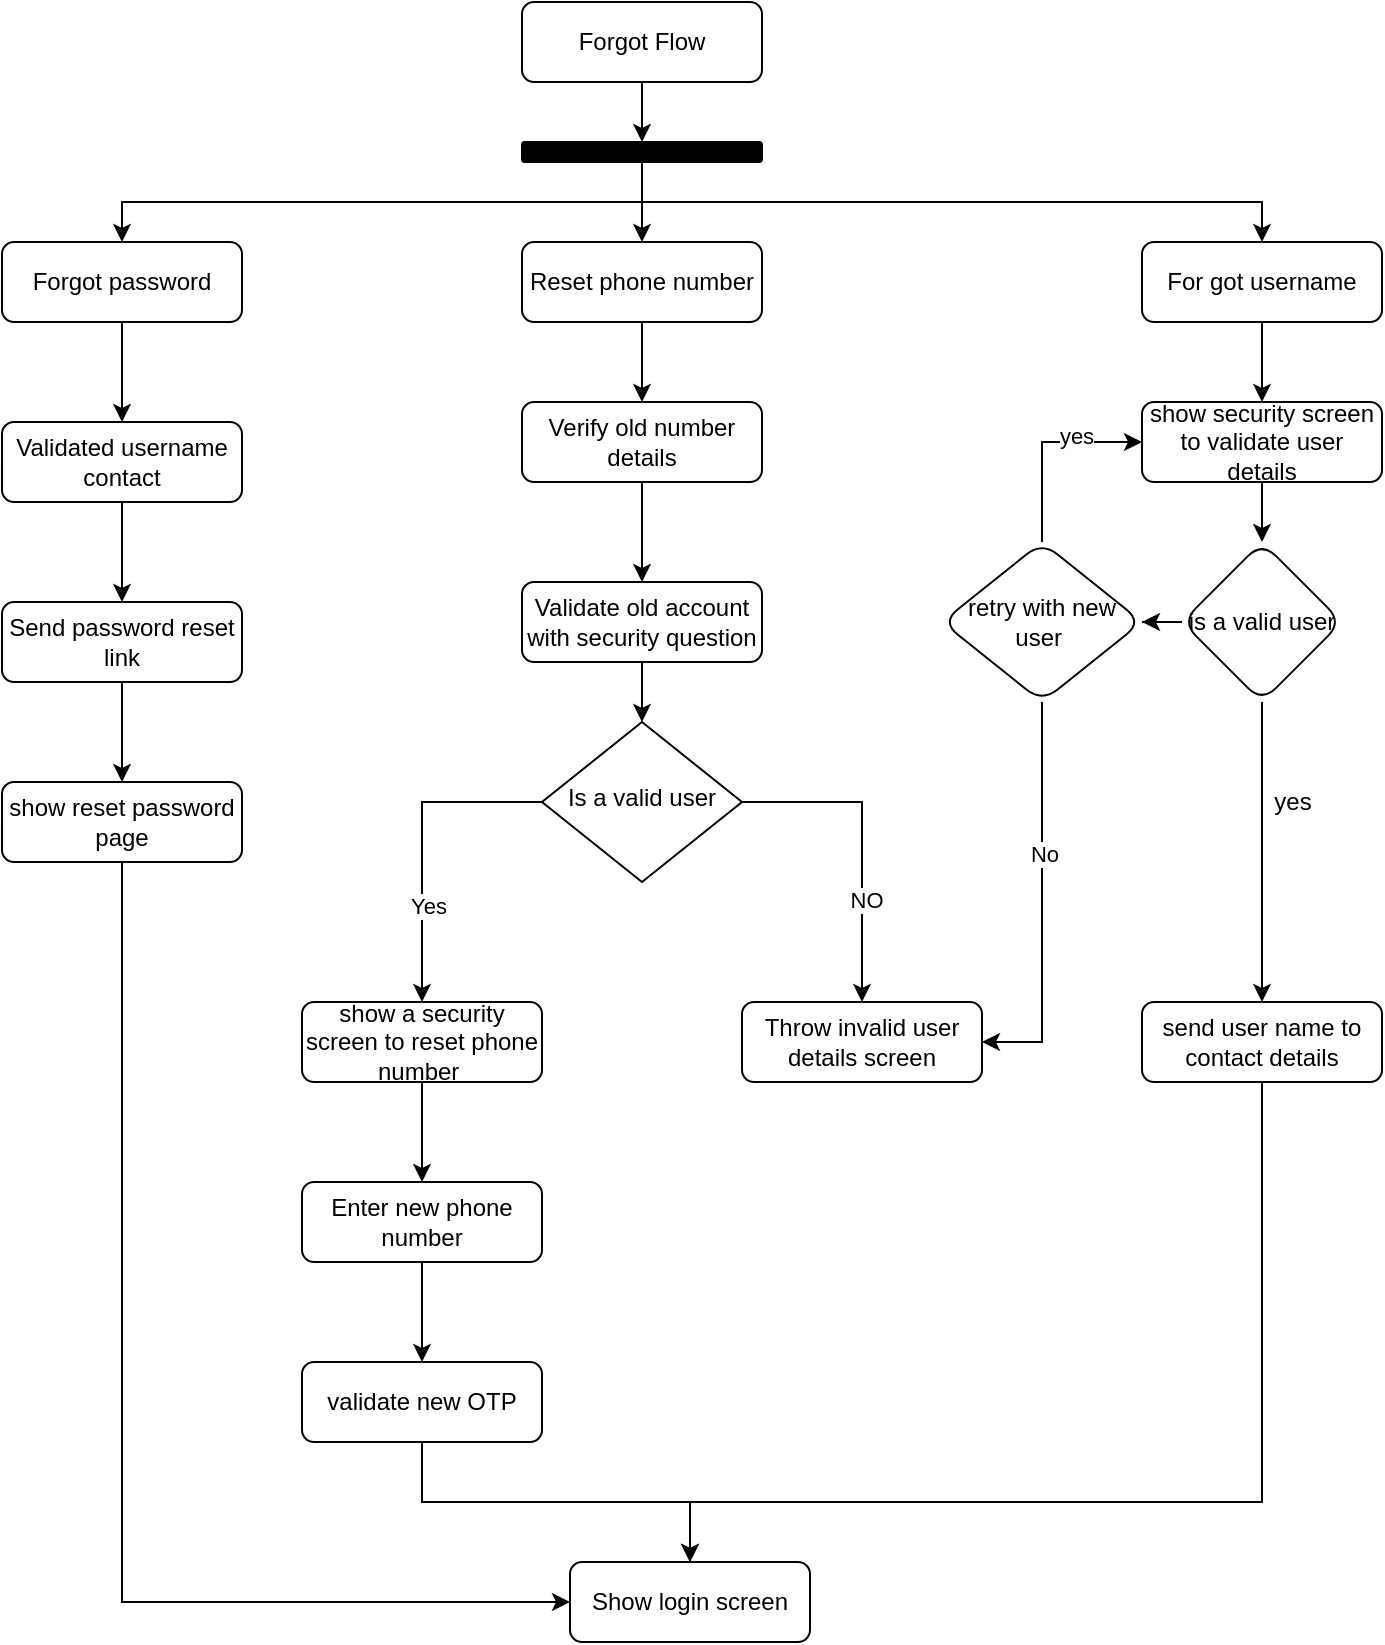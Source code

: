 <mxfile version="16.6.4" type="github">
  <diagram id="C5RBs43oDa-KdzZeNtuy" name="Page-1">
    <mxGraphModel dx="1186" dy="602" grid="1" gridSize="10" guides="1" tooltips="1" connect="1" arrows="1" fold="1" page="1" pageScale="1" pageWidth="827" pageHeight="1169" math="0" shadow="0">
      <root>
        <mxCell id="WIyWlLk6GJQsqaUBKTNV-0" />
        <mxCell id="WIyWlLk6GJQsqaUBKTNV-1" parent="WIyWlLk6GJQsqaUBKTNV-0" />
        <mxCell id="cjzvAXXsmXF2g1KCWUDf-63" style="edgeStyle=orthogonalEdgeStyle;rounded=0;orthogonalLoop=1;jettySize=auto;html=1;exitX=0.5;exitY=1;exitDx=0;exitDy=0;entryX=0.5;entryY=0;entryDx=0;entryDy=0;" edge="1" parent="WIyWlLk6GJQsqaUBKTNV-1" source="WIyWlLk6GJQsqaUBKTNV-3" target="cjzvAXXsmXF2g1KCWUDf-49">
          <mxGeometry relative="1" as="geometry" />
        </mxCell>
        <mxCell id="WIyWlLk6GJQsqaUBKTNV-3" value="Forgot Flow" style="rounded=1;whiteSpace=wrap;html=1;fontSize=12;glass=0;strokeWidth=1;shadow=0;" parent="WIyWlLk6GJQsqaUBKTNV-1" vertex="1">
          <mxGeometry x="330" y="20" width="120" height="40" as="geometry" />
        </mxCell>
        <mxCell id="cjzvAXXsmXF2g1KCWUDf-45" style="edgeStyle=orthogonalEdgeStyle;rounded=0;orthogonalLoop=1;jettySize=auto;html=1;exitX=0.5;exitY=1;exitDx=0;exitDy=0;entryX=0.5;entryY=0;entryDx=0;entryDy=0;" edge="1" parent="WIyWlLk6GJQsqaUBKTNV-1" source="WIyWlLk6GJQsqaUBKTNV-7" target="cjzvAXXsmXF2g1KCWUDf-5">
          <mxGeometry relative="1" as="geometry" />
        </mxCell>
        <mxCell id="WIyWlLk6GJQsqaUBKTNV-7" value="show a security screen to reset phone number&amp;nbsp;" style="rounded=1;whiteSpace=wrap;html=1;fontSize=12;glass=0;strokeWidth=1;shadow=0;" parent="WIyWlLk6GJQsqaUBKTNV-1" vertex="1">
          <mxGeometry x="220" y="520" width="120" height="40" as="geometry" />
        </mxCell>
        <mxCell id="cjzvAXXsmXF2g1KCWUDf-40" style="edgeStyle=orthogonalEdgeStyle;rounded=0;orthogonalLoop=1;jettySize=auto;html=1;exitX=0.5;exitY=1;exitDx=0;exitDy=0;" edge="1" parent="WIyWlLk6GJQsqaUBKTNV-1" source="cjzvAXXsmXF2g1KCWUDf-0" target="cjzvAXXsmXF2g1KCWUDf-8">
          <mxGeometry relative="1" as="geometry" />
        </mxCell>
        <mxCell id="cjzvAXXsmXF2g1KCWUDf-0" value="Forgot password" style="rounded=1;whiteSpace=wrap;html=1;fontSize=12;glass=0;strokeWidth=1;shadow=0;" vertex="1" parent="WIyWlLk6GJQsqaUBKTNV-1">
          <mxGeometry x="70" y="140" width="120" height="40" as="geometry" />
        </mxCell>
        <mxCell id="cjzvAXXsmXF2g1KCWUDf-54" style="edgeStyle=orthogonalEdgeStyle;rounded=0;orthogonalLoop=1;jettySize=auto;html=1;exitX=0.5;exitY=1;exitDx=0;exitDy=0;entryX=0.5;entryY=0;entryDx=0;entryDy=0;" edge="1" parent="WIyWlLk6GJQsqaUBKTNV-1" source="cjzvAXXsmXF2g1KCWUDf-1" target="cjzvAXXsmXF2g1KCWUDf-11">
          <mxGeometry relative="1" as="geometry" />
        </mxCell>
        <mxCell id="cjzvAXXsmXF2g1KCWUDf-1" value="Reset phone number" style="rounded=1;whiteSpace=wrap;html=1;fontSize=12;glass=0;strokeWidth=1;shadow=0;" vertex="1" parent="WIyWlLk6GJQsqaUBKTNV-1">
          <mxGeometry x="330" y="140" width="120" height="40" as="geometry" />
        </mxCell>
        <mxCell id="cjzvAXXsmXF2g1KCWUDf-3" style="edgeStyle=orthogonalEdgeStyle;rounded=0;orthogonalLoop=1;jettySize=auto;html=1;exitX=0;exitY=0.5;exitDx=0;exitDy=0;entryX=0.5;entryY=0;entryDx=0;entryDy=0;" edge="1" parent="WIyWlLk6GJQsqaUBKTNV-1" source="cjzvAXXsmXF2g1KCWUDf-2" target="WIyWlLk6GJQsqaUBKTNV-7">
          <mxGeometry relative="1" as="geometry" />
        </mxCell>
        <mxCell id="cjzvAXXsmXF2g1KCWUDf-4" value="Yes" style="edgeLabel;html=1;align=center;verticalAlign=middle;resizable=0;points=[];" vertex="1" connectable="0" parent="cjzvAXXsmXF2g1KCWUDf-3">
          <mxGeometry x="0.39" y="3" relative="1" as="geometry">
            <mxPoint y="1" as="offset" />
          </mxGeometry>
        </mxCell>
        <mxCell id="cjzvAXXsmXF2g1KCWUDf-13" style="edgeStyle=orthogonalEdgeStyle;rounded=0;orthogonalLoop=1;jettySize=auto;html=1;exitX=1;exitY=0.5;exitDx=0;exitDy=0;" edge="1" parent="WIyWlLk6GJQsqaUBKTNV-1" source="cjzvAXXsmXF2g1KCWUDf-2" target="cjzvAXXsmXF2g1KCWUDf-7">
          <mxGeometry relative="1" as="geometry" />
        </mxCell>
        <mxCell id="cjzvAXXsmXF2g1KCWUDf-43" value="NO" style="edgeLabel;html=1;align=center;verticalAlign=middle;resizable=0;points=[];" vertex="1" connectable="0" parent="cjzvAXXsmXF2g1KCWUDf-13">
          <mxGeometry x="0.356" y="2" relative="1" as="geometry">
            <mxPoint as="offset" />
          </mxGeometry>
        </mxCell>
        <mxCell id="cjzvAXXsmXF2g1KCWUDf-2" value="Is a valid user" style="rhombus;whiteSpace=wrap;html=1;shadow=0;fontFamily=Helvetica;fontSize=12;align=center;strokeWidth=1;spacing=6;spacingTop=-4;" vertex="1" parent="WIyWlLk6GJQsqaUBKTNV-1">
          <mxGeometry x="340" y="380" width="100" height="80" as="geometry" />
        </mxCell>
        <mxCell id="cjzvAXXsmXF2g1KCWUDf-46" style="edgeStyle=orthogonalEdgeStyle;rounded=0;orthogonalLoop=1;jettySize=auto;html=1;exitX=0.5;exitY=1;exitDx=0;exitDy=0;entryX=0.5;entryY=0;entryDx=0;entryDy=0;" edge="1" parent="WIyWlLk6GJQsqaUBKTNV-1" source="cjzvAXXsmXF2g1KCWUDf-5" target="cjzvAXXsmXF2g1KCWUDf-6">
          <mxGeometry relative="1" as="geometry" />
        </mxCell>
        <mxCell id="cjzvAXXsmXF2g1KCWUDf-5" value="Enter new phone number" style="rounded=1;whiteSpace=wrap;html=1;fontSize=12;glass=0;strokeWidth=1;shadow=0;" vertex="1" parent="WIyWlLk6GJQsqaUBKTNV-1">
          <mxGeometry x="220" y="610" width="120" height="40" as="geometry" />
        </mxCell>
        <mxCell id="cjzvAXXsmXF2g1KCWUDf-62" style="edgeStyle=orthogonalEdgeStyle;rounded=0;orthogonalLoop=1;jettySize=auto;html=1;exitX=0.5;exitY=1;exitDx=0;exitDy=0;entryX=0.5;entryY=0;entryDx=0;entryDy=0;" edge="1" parent="WIyWlLk6GJQsqaUBKTNV-1" source="cjzvAXXsmXF2g1KCWUDf-6" target="cjzvAXXsmXF2g1KCWUDf-57">
          <mxGeometry relative="1" as="geometry" />
        </mxCell>
        <mxCell id="cjzvAXXsmXF2g1KCWUDf-6" value="validate new OTP" style="rounded=1;whiteSpace=wrap;html=1;fontSize=12;glass=0;strokeWidth=1;shadow=0;" vertex="1" parent="WIyWlLk6GJQsqaUBKTNV-1">
          <mxGeometry x="220" y="700" width="120" height="40" as="geometry" />
        </mxCell>
        <mxCell id="cjzvAXXsmXF2g1KCWUDf-7" value="Throw invalid user details screen" style="rounded=1;whiteSpace=wrap;html=1;fontSize=12;glass=0;strokeWidth=1;shadow=0;" vertex="1" parent="WIyWlLk6GJQsqaUBKTNV-1">
          <mxGeometry x="440" y="520" width="120" height="40" as="geometry" />
        </mxCell>
        <mxCell id="cjzvAXXsmXF2g1KCWUDf-41" style="edgeStyle=orthogonalEdgeStyle;rounded=0;orthogonalLoop=1;jettySize=auto;html=1;exitX=0.5;exitY=1;exitDx=0;exitDy=0;entryX=0.5;entryY=0;entryDx=0;entryDy=0;" edge="1" parent="WIyWlLk6GJQsqaUBKTNV-1" source="cjzvAXXsmXF2g1KCWUDf-8" target="cjzvAXXsmXF2g1KCWUDf-9">
          <mxGeometry relative="1" as="geometry" />
        </mxCell>
        <mxCell id="cjzvAXXsmXF2g1KCWUDf-8" value="Validated username contact" style="rounded=1;whiteSpace=wrap;html=1;fontSize=12;glass=0;strokeWidth=1;shadow=0;" vertex="1" parent="WIyWlLk6GJQsqaUBKTNV-1">
          <mxGeometry x="70" y="230" width="120" height="40" as="geometry" />
        </mxCell>
        <mxCell id="cjzvAXXsmXF2g1KCWUDf-42" style="edgeStyle=orthogonalEdgeStyle;rounded=0;orthogonalLoop=1;jettySize=auto;html=1;exitX=0.5;exitY=1;exitDx=0;exitDy=0;entryX=0.5;entryY=0;entryDx=0;entryDy=0;" edge="1" parent="WIyWlLk6GJQsqaUBKTNV-1" source="cjzvAXXsmXF2g1KCWUDf-9" target="cjzvAXXsmXF2g1KCWUDf-10">
          <mxGeometry relative="1" as="geometry" />
        </mxCell>
        <mxCell id="cjzvAXXsmXF2g1KCWUDf-9" value="Send password reset link" style="rounded=1;whiteSpace=wrap;html=1;fontSize=12;glass=0;strokeWidth=1;shadow=0;" vertex="1" parent="WIyWlLk6GJQsqaUBKTNV-1">
          <mxGeometry x="70" y="320" width="120" height="40" as="geometry" />
        </mxCell>
        <mxCell id="cjzvAXXsmXF2g1KCWUDf-60" style="edgeStyle=orthogonalEdgeStyle;rounded=0;orthogonalLoop=1;jettySize=auto;html=1;exitX=0.5;exitY=1;exitDx=0;exitDy=0;entryX=0;entryY=0.5;entryDx=0;entryDy=0;" edge="1" parent="WIyWlLk6GJQsqaUBKTNV-1" source="cjzvAXXsmXF2g1KCWUDf-10" target="cjzvAXXsmXF2g1KCWUDf-57">
          <mxGeometry relative="1" as="geometry" />
        </mxCell>
        <mxCell id="cjzvAXXsmXF2g1KCWUDf-10" value="show reset password page" style="rounded=1;whiteSpace=wrap;html=1;fontSize=12;glass=0;strokeWidth=1;shadow=0;" vertex="1" parent="WIyWlLk6GJQsqaUBKTNV-1">
          <mxGeometry x="70" y="410" width="120" height="40" as="geometry" />
        </mxCell>
        <mxCell id="cjzvAXXsmXF2g1KCWUDf-55" style="edgeStyle=orthogonalEdgeStyle;rounded=0;orthogonalLoop=1;jettySize=auto;html=1;exitX=0.5;exitY=1;exitDx=0;exitDy=0;" edge="1" parent="WIyWlLk6GJQsqaUBKTNV-1" source="cjzvAXXsmXF2g1KCWUDf-11" target="cjzvAXXsmXF2g1KCWUDf-12">
          <mxGeometry relative="1" as="geometry" />
        </mxCell>
        <mxCell id="cjzvAXXsmXF2g1KCWUDf-11" value="Verify old number details" style="rounded=1;whiteSpace=wrap;html=1;fontSize=12;glass=0;strokeWidth=1;shadow=0;" vertex="1" parent="WIyWlLk6GJQsqaUBKTNV-1">
          <mxGeometry x="330" y="220" width="120" height="40" as="geometry" />
        </mxCell>
        <mxCell id="cjzvAXXsmXF2g1KCWUDf-56" style="edgeStyle=orthogonalEdgeStyle;rounded=0;orthogonalLoop=1;jettySize=auto;html=1;exitX=0.5;exitY=1;exitDx=0;exitDy=0;entryX=0.5;entryY=0;entryDx=0;entryDy=0;" edge="1" parent="WIyWlLk6GJQsqaUBKTNV-1" source="cjzvAXXsmXF2g1KCWUDf-12" target="cjzvAXXsmXF2g1KCWUDf-2">
          <mxGeometry relative="1" as="geometry" />
        </mxCell>
        <mxCell id="cjzvAXXsmXF2g1KCWUDf-12" value="Validate old account with security question" style="rounded=1;whiteSpace=wrap;html=1;fontSize=12;glass=0;strokeWidth=1;shadow=0;" vertex="1" parent="WIyWlLk6GJQsqaUBKTNV-1">
          <mxGeometry x="330" y="310" width="120" height="40" as="geometry" />
        </mxCell>
        <mxCell id="cjzvAXXsmXF2g1KCWUDf-17" value="" style="edgeStyle=orthogonalEdgeStyle;rounded=0;orthogonalLoop=1;jettySize=auto;html=1;" edge="1" parent="WIyWlLk6GJQsqaUBKTNV-1" source="cjzvAXXsmXF2g1KCWUDf-15" target="cjzvAXXsmXF2g1KCWUDf-16">
          <mxGeometry relative="1" as="geometry" />
        </mxCell>
        <mxCell id="cjzvAXXsmXF2g1KCWUDf-15" value="For got username" style="rounded=1;whiteSpace=wrap;html=1;fontSize=12;glass=0;strokeWidth=1;shadow=0;" vertex="1" parent="WIyWlLk6GJQsqaUBKTNV-1">
          <mxGeometry x="640" y="140" width="120" height="40" as="geometry" />
        </mxCell>
        <mxCell id="cjzvAXXsmXF2g1KCWUDf-21" value="" style="edgeStyle=orthogonalEdgeStyle;rounded=0;orthogonalLoop=1;jettySize=auto;html=1;" edge="1" parent="WIyWlLk6GJQsqaUBKTNV-1" source="cjzvAXXsmXF2g1KCWUDf-16" target="cjzvAXXsmXF2g1KCWUDf-20">
          <mxGeometry relative="1" as="geometry" />
        </mxCell>
        <mxCell id="cjzvAXXsmXF2g1KCWUDf-16" value="show security screen to validate user details" style="rounded=1;whiteSpace=wrap;html=1;fontSize=12;glass=0;strokeWidth=1;shadow=0;" vertex="1" parent="WIyWlLk6GJQsqaUBKTNV-1">
          <mxGeometry x="640" y="220" width="120" height="40" as="geometry" />
        </mxCell>
        <mxCell id="cjzvAXXsmXF2g1KCWUDf-25" value="" style="edgeStyle=orthogonalEdgeStyle;rounded=0;orthogonalLoop=1;jettySize=auto;html=1;" edge="1" parent="WIyWlLk6GJQsqaUBKTNV-1" source="cjzvAXXsmXF2g1KCWUDf-20" target="cjzvAXXsmXF2g1KCWUDf-24">
          <mxGeometry relative="1" as="geometry" />
        </mxCell>
        <mxCell id="cjzvAXXsmXF2g1KCWUDf-31" value="" style="edgeStyle=orthogonalEdgeStyle;rounded=0;orthogonalLoop=1;jettySize=auto;html=1;" edge="1" parent="WIyWlLk6GJQsqaUBKTNV-1" source="cjzvAXXsmXF2g1KCWUDf-20" target="cjzvAXXsmXF2g1KCWUDf-30">
          <mxGeometry relative="1" as="geometry" />
        </mxCell>
        <mxCell id="cjzvAXXsmXF2g1KCWUDf-20" value="is a valid user" style="rhombus;whiteSpace=wrap;html=1;rounded=1;glass=0;strokeWidth=1;shadow=0;" vertex="1" parent="WIyWlLk6GJQsqaUBKTNV-1">
          <mxGeometry x="660" y="290" width="80" height="80" as="geometry" />
        </mxCell>
        <mxCell id="cjzvAXXsmXF2g1KCWUDf-61" style="edgeStyle=orthogonalEdgeStyle;rounded=0;orthogonalLoop=1;jettySize=auto;html=1;exitX=0.5;exitY=1;exitDx=0;exitDy=0;entryX=0.5;entryY=0;entryDx=0;entryDy=0;" edge="1" parent="WIyWlLk6GJQsqaUBKTNV-1" source="cjzvAXXsmXF2g1KCWUDf-24" target="cjzvAXXsmXF2g1KCWUDf-57">
          <mxGeometry relative="1" as="geometry">
            <Array as="points">
              <mxPoint x="700" y="770" />
              <mxPoint x="414" y="770" />
            </Array>
          </mxGeometry>
        </mxCell>
        <mxCell id="cjzvAXXsmXF2g1KCWUDf-24" value="send user name to contact details" style="whiteSpace=wrap;html=1;rounded=1;glass=0;strokeWidth=1;shadow=0;" vertex="1" parent="WIyWlLk6GJQsqaUBKTNV-1">
          <mxGeometry x="640" y="520" width="120" height="40" as="geometry" />
        </mxCell>
        <mxCell id="cjzvAXXsmXF2g1KCWUDf-28" value="yes" style="text;html=1;align=center;verticalAlign=middle;resizable=0;points=[];autosize=1;strokeColor=none;fillColor=none;" vertex="1" parent="WIyWlLk6GJQsqaUBKTNV-1">
          <mxGeometry x="700" y="410" width="30" height="20" as="geometry" />
        </mxCell>
        <mxCell id="cjzvAXXsmXF2g1KCWUDf-33" style="edgeStyle=orthogonalEdgeStyle;rounded=0;orthogonalLoop=1;jettySize=auto;html=1;exitX=0.5;exitY=0;exitDx=0;exitDy=0;entryX=0;entryY=0.5;entryDx=0;entryDy=0;" edge="1" parent="WIyWlLk6GJQsqaUBKTNV-1" source="cjzvAXXsmXF2g1KCWUDf-30" target="cjzvAXXsmXF2g1KCWUDf-16">
          <mxGeometry relative="1" as="geometry" />
        </mxCell>
        <mxCell id="cjzvAXXsmXF2g1KCWUDf-34" value="yes" style="edgeLabel;html=1;align=center;verticalAlign=middle;resizable=0;points=[];" vertex="1" connectable="0" parent="cjzvAXXsmXF2g1KCWUDf-33">
          <mxGeometry x="-0.029" y="5" relative="1" as="geometry">
            <mxPoint x="22" y="-5" as="offset" />
          </mxGeometry>
        </mxCell>
        <mxCell id="cjzvAXXsmXF2g1KCWUDf-37" style="edgeStyle=orthogonalEdgeStyle;rounded=0;orthogonalLoop=1;jettySize=auto;html=1;exitX=0.5;exitY=1;exitDx=0;exitDy=0;entryX=1;entryY=0.5;entryDx=0;entryDy=0;" edge="1" parent="WIyWlLk6GJQsqaUBKTNV-1" source="cjzvAXXsmXF2g1KCWUDf-30" target="cjzvAXXsmXF2g1KCWUDf-7">
          <mxGeometry relative="1" as="geometry" />
        </mxCell>
        <mxCell id="cjzvAXXsmXF2g1KCWUDf-44" value="No" style="edgeLabel;html=1;align=center;verticalAlign=middle;resizable=0;points=[];" vertex="1" connectable="0" parent="cjzvAXXsmXF2g1KCWUDf-37">
          <mxGeometry x="-0.245" y="1" relative="1" as="geometry">
            <mxPoint as="offset" />
          </mxGeometry>
        </mxCell>
        <mxCell id="cjzvAXXsmXF2g1KCWUDf-30" value="retry with new user&amp;nbsp;" style="rhombus;whiteSpace=wrap;html=1;rounded=1;glass=0;strokeWidth=1;shadow=0;" vertex="1" parent="WIyWlLk6GJQsqaUBKTNV-1">
          <mxGeometry x="540" y="290" width="100" height="80" as="geometry" />
        </mxCell>
        <mxCell id="cjzvAXXsmXF2g1KCWUDf-51" style="edgeStyle=orthogonalEdgeStyle;rounded=0;orthogonalLoop=1;jettySize=auto;html=1;exitX=0.5;exitY=1;exitDx=0;exitDy=0;entryX=0.5;entryY=0;entryDx=0;entryDy=0;" edge="1" parent="WIyWlLk6GJQsqaUBKTNV-1" source="cjzvAXXsmXF2g1KCWUDf-49" target="cjzvAXXsmXF2g1KCWUDf-1">
          <mxGeometry relative="1" as="geometry" />
        </mxCell>
        <mxCell id="cjzvAXXsmXF2g1KCWUDf-52" style="edgeStyle=orthogonalEdgeStyle;rounded=0;orthogonalLoop=1;jettySize=auto;html=1;exitX=0.5;exitY=1;exitDx=0;exitDy=0;" edge="1" parent="WIyWlLk6GJQsqaUBKTNV-1" source="cjzvAXXsmXF2g1KCWUDf-49" target="cjzvAXXsmXF2g1KCWUDf-15">
          <mxGeometry relative="1" as="geometry" />
        </mxCell>
        <mxCell id="cjzvAXXsmXF2g1KCWUDf-53" style="edgeStyle=orthogonalEdgeStyle;rounded=0;orthogonalLoop=1;jettySize=auto;html=1;exitX=0.5;exitY=1;exitDx=0;exitDy=0;" edge="1" parent="WIyWlLk6GJQsqaUBKTNV-1" source="cjzvAXXsmXF2g1KCWUDf-49" target="cjzvAXXsmXF2g1KCWUDf-0">
          <mxGeometry relative="1" as="geometry" />
        </mxCell>
        <mxCell id="cjzvAXXsmXF2g1KCWUDf-49" value="" style="rounded=1;whiteSpace=wrap;html=1;gradientColor=none;fillColor=#000000;" vertex="1" parent="WIyWlLk6GJQsqaUBKTNV-1">
          <mxGeometry x="330" y="90" width="120" height="10" as="geometry" />
        </mxCell>
        <mxCell id="cjzvAXXsmXF2g1KCWUDf-57" value="Show login screen" style="whiteSpace=wrap;html=1;rounded=1;glass=0;strokeWidth=1;shadow=0;" vertex="1" parent="WIyWlLk6GJQsqaUBKTNV-1">
          <mxGeometry x="354" y="800" width="120" height="40" as="geometry" />
        </mxCell>
      </root>
    </mxGraphModel>
  </diagram>
</mxfile>
